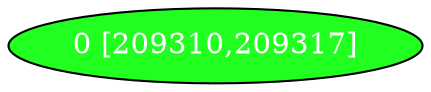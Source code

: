diGraph libnss3{
	libnss3_0  [style=filled fillcolor="#20FF20" fontcolor="#ffffff" shape=oval label="0 [209310,209317]"]


}
